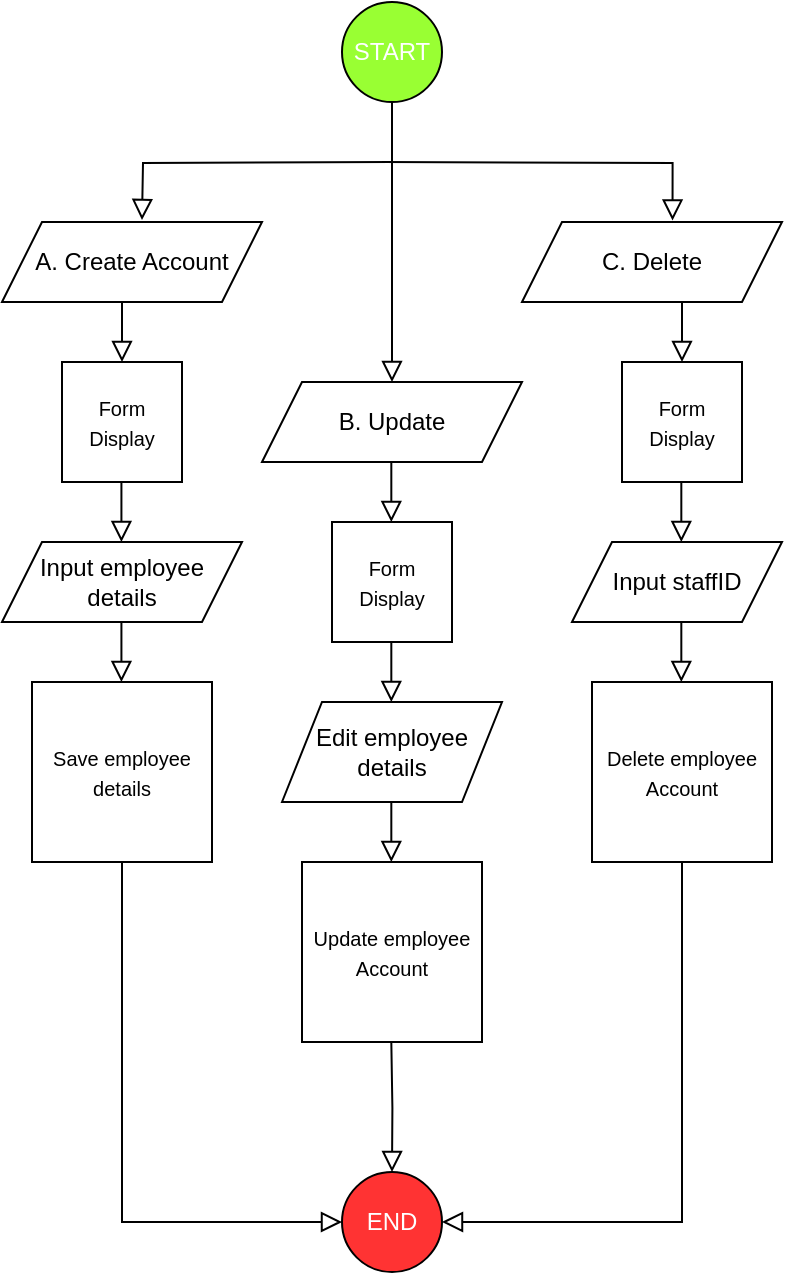 <mxfile version="26.0.12">
  <diagram id="C5RBs43oDa-KdzZeNtuy" name="Page-1">
    <mxGraphModel dx="1235" dy="1783" grid="1" gridSize="10" guides="1" tooltips="1" connect="1" arrows="1" fold="1" page="1" pageScale="1" pageWidth="827" pageHeight="1169" math="0" shadow="0">
      <root>
        <mxCell id="WIyWlLk6GJQsqaUBKTNV-0" />
        <mxCell id="WIyWlLk6GJQsqaUBKTNV-1" parent="WIyWlLk6GJQsqaUBKTNV-0" />
        <mxCell id="FHTCSGeZNcckAPXwZI9B-60" value="" style="group" vertex="1" connectable="0" parent="WIyWlLk6GJQsqaUBKTNV-1">
          <mxGeometry x="10" y="-50" width="390" height="635" as="geometry" />
        </mxCell>
        <mxCell id="FHTCSGeZNcckAPXwZI9B-17" value="&lt;font style=&quot;color: rgb(255, 255, 255);&quot;&gt;END&lt;/font&gt;" style="ellipse;whiteSpace=wrap;html=1;aspect=fixed;fillColor=#FF3333;strokeColor=#000000;" vertex="1" parent="FHTCSGeZNcckAPXwZI9B-60">
          <mxGeometry x="170" y="585" width="50" height="50" as="geometry" />
        </mxCell>
        <mxCell id="FHTCSGeZNcckAPXwZI9B-25" value="" style="group" vertex="1" connectable="0" parent="FHTCSGeZNcckAPXwZI9B-60">
          <mxGeometry y="110" width="130" height="320" as="geometry" />
        </mxCell>
        <mxCell id="WIyWlLk6GJQsqaUBKTNV-2" value="" style="rounded=0;html=1;jettySize=auto;orthogonalLoop=1;fontSize=11;endArrow=block;endFill=0;endSize=8;strokeWidth=1;shadow=0;labelBackgroundColor=none;edgeStyle=orthogonalEdgeStyle;" parent="FHTCSGeZNcckAPXwZI9B-25" edge="1">
          <mxGeometry relative="1" as="geometry">
            <mxPoint x="60" y="40" as="sourcePoint" />
            <mxPoint x="60" y="70" as="targetPoint" />
          </mxGeometry>
        </mxCell>
        <mxCell id="FHTCSGeZNcckAPXwZI9B-7" value="&lt;font style=&quot;font-size: 10px;&quot;&gt;Form Display&lt;/font&gt;&lt;span style=&quot;color: rgba(0, 0, 0, 0); font-family: monospace; font-size: 0px; text-align: start; text-wrap-mode: nowrap;&quot;&gt;%3CmxGraphModel%3E%3Croot%3E%3CmxCell%20id%3D%220%22%2F%3E%3CmxCell%20id%3D%221%22%20parent%3D%220%22%2F%3E%3CmxCell%20id%3D%222%22%20value%3D%22B.%20Update%22%20style%3D%22shape%3Dparallelogram%3Bperimeter%3DparallelogramPerimeter%3BwhiteSpace%3Dwrap%3Bhtml%3D1%3BfixedSize%3D1%3B%22%20vertex%3D%221%22%20parent%3D%221%22%3E%3CmxGeometry%20x%3D%22140%22%20y%3D%22140%22%20width%3D%22130%22%20height%3D%2240%22%20as%3D%22geometry%22%2F%3E%3C%2FmxCell%3E%3C%2Froot%3E%3C%2FmxGraphModel%3E&lt;/span&gt;" style="whiteSpace=wrap;html=1;aspect=fixed;" vertex="1" parent="FHTCSGeZNcckAPXwZI9B-25">
          <mxGeometry x="30" y="70" width="60" height="60" as="geometry" />
        </mxCell>
        <mxCell id="FHTCSGeZNcckAPXwZI9B-9" value="" style="rounded=0;html=1;jettySize=auto;orthogonalLoop=1;fontSize=11;endArrow=block;endFill=0;endSize=8;strokeWidth=1;shadow=0;labelBackgroundColor=none;edgeStyle=orthogonalEdgeStyle;" edge="1" parent="FHTCSGeZNcckAPXwZI9B-25">
          <mxGeometry relative="1" as="geometry">
            <mxPoint x="59.71" y="130" as="sourcePoint" />
            <mxPoint x="59.71" y="160" as="targetPoint" />
          </mxGeometry>
        </mxCell>
        <mxCell id="FHTCSGeZNcckAPXwZI9B-10" value="" style="rounded=0;html=1;jettySize=auto;orthogonalLoop=1;fontSize=11;endArrow=block;endFill=0;endSize=8;strokeWidth=1;shadow=0;labelBackgroundColor=none;edgeStyle=orthogonalEdgeStyle;" edge="1" parent="FHTCSGeZNcckAPXwZI9B-25">
          <mxGeometry relative="1" as="geometry">
            <mxPoint x="59.71" y="200" as="sourcePoint" />
            <mxPoint x="59.71" y="230" as="targetPoint" />
          </mxGeometry>
        </mxCell>
        <mxCell id="FHTCSGeZNcckAPXwZI9B-11" value="&lt;span style=&quot;font-size: 10px;&quot;&gt;Save employee details&lt;/span&gt;" style="whiteSpace=wrap;html=1;aspect=fixed;" vertex="1" parent="FHTCSGeZNcckAPXwZI9B-25">
          <mxGeometry x="15" y="230" width="90" height="90" as="geometry" />
        </mxCell>
        <mxCell id="FHTCSGeZNcckAPXwZI9B-12" value="A. Create Account" style="shape=parallelogram;perimeter=parallelogramPerimeter;whiteSpace=wrap;html=1;fixedSize=1;" vertex="1" parent="FHTCSGeZNcckAPXwZI9B-25">
          <mxGeometry width="130" height="40" as="geometry" />
        </mxCell>
        <mxCell id="FHTCSGeZNcckAPXwZI9B-13" value="Input employee details" style="shape=parallelogram;perimeter=parallelogramPerimeter;whiteSpace=wrap;html=1;fixedSize=1;" vertex="1" parent="FHTCSGeZNcckAPXwZI9B-25">
          <mxGeometry y="160" width="120" height="40" as="geometry" />
        </mxCell>
        <mxCell id="FHTCSGeZNcckAPXwZI9B-32" value="" style="rounded=0;html=1;jettySize=auto;orthogonalLoop=1;fontSize=11;endArrow=block;endFill=0;endSize=8;strokeWidth=1;shadow=0;labelBackgroundColor=none;edgeStyle=orthogonalEdgeStyle;entryX=0.579;entryY=-0.018;entryDx=0;entryDy=0;entryPerimeter=0;" edge="1" parent="FHTCSGeZNcckAPXwZI9B-60" target="FHTCSGeZNcckAPXwZI9B-34">
          <mxGeometry relative="1" as="geometry">
            <mxPoint x="190" y="80" as="sourcePoint" />
            <mxPoint x="490" y="120" as="targetPoint" />
          </mxGeometry>
        </mxCell>
        <mxCell id="FHTCSGeZNcckAPXwZI9B-33" value="B. Update" style="shape=parallelogram;perimeter=parallelogramPerimeter;whiteSpace=wrap;html=1;fixedSize=1;" vertex="1" parent="FHTCSGeZNcckAPXwZI9B-60">
          <mxGeometry x="130" y="190" width="130" height="40" as="geometry" />
        </mxCell>
        <mxCell id="FHTCSGeZNcckAPXwZI9B-34" value="C. Delete" style="shape=parallelogram;perimeter=parallelogramPerimeter;whiteSpace=wrap;html=1;fixedSize=1;" vertex="1" parent="FHTCSGeZNcckAPXwZI9B-60">
          <mxGeometry x="260" y="110" width="130" height="40" as="geometry" />
        </mxCell>
        <mxCell id="FHTCSGeZNcckAPXwZI9B-35" value="&lt;font style=&quot;font-size: 10px;&quot;&gt;Form Display&lt;/font&gt;&lt;span style=&quot;color: rgba(0, 0, 0, 0); font-family: monospace; font-size: 0px; text-align: start; text-wrap-mode: nowrap;&quot;&gt;%3CmxGraphModel%3E%3Croot%3E%3CmxCell%20id%3D%220%22%2F%3E%3CmxCell%20id%3D%221%22%20parent%3D%220%22%2F%3E%3CmxCell%20id%3D%222%22%20value%3D%22B.%20Update%22%20style%3D%22shape%3Dparallelogram%3Bperimeter%3DparallelogramPerimeter%3BwhiteSpace%3Dwrap%3Bhtml%3D1%3BfixedSize%3D1%3B%22%20vertex%3D%221%22%20parent%3D%221%22%3E%3CmxGeometry%20x%3D%22140%22%20y%3D%22140%22%20width%3D%22130%22%20height%3D%2240%22%20as%3D%22geometry%22%2F%3E%3C%2FmxCell%3E%3C%2Froot%3E%3C%2FmxGraphModel%3E&lt;/span&gt;" style="whiteSpace=wrap;html=1;aspect=fixed;" vertex="1" parent="FHTCSGeZNcckAPXwZI9B-60">
          <mxGeometry x="165" y="260" width="60" height="60" as="geometry" />
        </mxCell>
        <mxCell id="FHTCSGeZNcckAPXwZI9B-37" value="Edit employee details" style="shape=parallelogram;perimeter=parallelogramPerimeter;whiteSpace=wrap;html=1;fixedSize=1;" vertex="1" parent="FHTCSGeZNcckAPXwZI9B-60">
          <mxGeometry x="140" y="350" width="110" height="50" as="geometry" />
        </mxCell>
        <mxCell id="FHTCSGeZNcckAPXwZI9B-40" value="&lt;span style=&quot;font-size: 10px;&quot;&gt;Update employee Account&lt;/span&gt;" style="whiteSpace=wrap;html=1;aspect=fixed;" vertex="1" parent="FHTCSGeZNcckAPXwZI9B-60">
          <mxGeometry x="150" y="430" width="90" height="90" as="geometry" />
        </mxCell>
        <mxCell id="FHTCSGeZNcckAPXwZI9B-44" value="" style="rounded=0;html=1;jettySize=auto;orthogonalLoop=1;fontSize=11;endArrow=block;endFill=0;endSize=8;strokeWidth=1;shadow=0;labelBackgroundColor=none;edgeStyle=orthogonalEdgeStyle;" edge="1" parent="FHTCSGeZNcckAPXwZI9B-60">
          <mxGeometry relative="1" as="geometry">
            <mxPoint x="194.66" y="230" as="sourcePoint" />
            <mxPoint x="194.66" y="260" as="targetPoint" />
          </mxGeometry>
        </mxCell>
        <mxCell id="FHTCSGeZNcckAPXwZI9B-45" value="" style="rounded=0;html=1;jettySize=auto;orthogonalLoop=1;fontSize=11;endArrow=block;endFill=0;endSize=8;strokeWidth=1;shadow=0;labelBackgroundColor=none;edgeStyle=orthogonalEdgeStyle;" edge="1" parent="FHTCSGeZNcckAPXwZI9B-60">
          <mxGeometry relative="1" as="geometry">
            <mxPoint x="194.66" y="320" as="sourcePoint" />
            <mxPoint x="194.66" y="350" as="targetPoint" />
          </mxGeometry>
        </mxCell>
        <mxCell id="FHTCSGeZNcckAPXwZI9B-46" value="" style="rounded=0;html=1;jettySize=auto;orthogonalLoop=1;fontSize=11;endArrow=block;endFill=0;endSize=8;strokeWidth=1;shadow=0;labelBackgroundColor=none;edgeStyle=orthogonalEdgeStyle;" edge="1" parent="FHTCSGeZNcckAPXwZI9B-60">
          <mxGeometry relative="1" as="geometry">
            <mxPoint x="194.66" y="400" as="sourcePoint" />
            <mxPoint x="194.66" y="430" as="targetPoint" />
          </mxGeometry>
        </mxCell>
        <mxCell id="FHTCSGeZNcckAPXwZI9B-47" value="" style="rounded=0;html=1;jettySize=auto;orthogonalLoop=1;fontSize=11;endArrow=block;endFill=0;endSize=8;strokeWidth=1;shadow=0;labelBackgroundColor=none;edgeStyle=orthogonalEdgeStyle;entryX=0.5;entryY=0;entryDx=0;entryDy=0;" edge="1" parent="FHTCSGeZNcckAPXwZI9B-60" target="FHTCSGeZNcckAPXwZI9B-17">
          <mxGeometry relative="1" as="geometry">
            <mxPoint x="194.66" y="520" as="sourcePoint" />
            <mxPoint x="194.66" y="550" as="targetPoint" />
          </mxGeometry>
        </mxCell>
        <mxCell id="FHTCSGeZNcckAPXwZI9B-49" value="&lt;font style=&quot;font-size: 10px;&quot;&gt;Form Display&lt;/font&gt;&lt;span style=&quot;color: rgba(0, 0, 0, 0); font-family: monospace; font-size: 0px; text-align: start; text-wrap-mode: nowrap;&quot;&gt;%3CmxGraphModel%3E%3Croot%3E%3CmxCell%20id%3D%220%22%2F%3E%3CmxCell%20id%3D%221%22%20parent%3D%220%22%2F%3E%3CmxCell%20id%3D%222%22%20value%3D%22B.%20Update%22%20style%3D%22shape%3Dparallelogram%3Bperimeter%3DparallelogramPerimeter%3BwhiteSpace%3Dwrap%3Bhtml%3D1%3BfixedSize%3D1%3B%22%20vertex%3D%221%22%20parent%3D%221%22%3E%3CmxGeometry%20x%3D%22140%22%20y%3D%22140%22%20width%3D%22130%22%20height%3D%2240%22%20as%3D%22geometry%22%2F%3E%3C%2FmxCell%3E%3C%2Froot%3E%3C%2FmxGraphModel%3E&lt;/span&gt;" style="whiteSpace=wrap;html=1;aspect=fixed;" vertex="1" parent="FHTCSGeZNcckAPXwZI9B-60">
          <mxGeometry x="310" y="180" width="60" height="60" as="geometry" />
        </mxCell>
        <mxCell id="FHTCSGeZNcckAPXwZI9B-51" value="" style="rounded=0;html=1;jettySize=auto;orthogonalLoop=1;fontSize=11;endArrow=block;endFill=0;endSize=8;strokeWidth=1;shadow=0;labelBackgroundColor=none;edgeStyle=orthogonalEdgeStyle;" edge="1" parent="FHTCSGeZNcckAPXwZI9B-60">
          <mxGeometry relative="1" as="geometry">
            <mxPoint x="340" y="150" as="sourcePoint" />
            <mxPoint x="340" y="180" as="targetPoint" />
          </mxGeometry>
        </mxCell>
        <mxCell id="FHTCSGeZNcckAPXwZI9B-52" value="Input staffID" style="shape=parallelogram;perimeter=parallelogramPerimeter;whiteSpace=wrap;html=1;fixedSize=1;" vertex="1" parent="FHTCSGeZNcckAPXwZI9B-60">
          <mxGeometry x="285" y="270" width="105" height="40" as="geometry" />
        </mxCell>
        <mxCell id="FHTCSGeZNcckAPXwZI9B-53" value="" style="rounded=0;html=1;jettySize=auto;orthogonalLoop=1;fontSize=11;endArrow=block;endFill=0;endSize=8;strokeWidth=1;shadow=0;labelBackgroundColor=none;edgeStyle=orthogonalEdgeStyle;" edge="1" parent="FHTCSGeZNcckAPXwZI9B-60">
          <mxGeometry relative="1" as="geometry">
            <mxPoint x="339.66" y="240" as="sourcePoint" />
            <mxPoint x="339.66" y="270" as="targetPoint" />
          </mxGeometry>
        </mxCell>
        <mxCell id="FHTCSGeZNcckAPXwZI9B-54" value="" style="rounded=0;html=1;jettySize=auto;orthogonalLoop=1;fontSize=11;endArrow=block;endFill=0;endSize=8;strokeWidth=1;shadow=0;labelBackgroundColor=none;edgeStyle=orthogonalEdgeStyle;" edge="1" parent="FHTCSGeZNcckAPXwZI9B-60">
          <mxGeometry relative="1" as="geometry">
            <mxPoint x="339.66" y="310" as="sourcePoint" />
            <mxPoint x="339.66" y="340" as="targetPoint" />
          </mxGeometry>
        </mxCell>
        <mxCell id="FHTCSGeZNcckAPXwZI9B-55" value="&lt;span style=&quot;font-size: 10px;&quot;&gt;Delete employee Account&lt;/span&gt;" style="whiteSpace=wrap;html=1;aspect=fixed;" vertex="1" parent="FHTCSGeZNcckAPXwZI9B-60">
          <mxGeometry x="295" y="340" width="90" height="90" as="geometry" />
        </mxCell>
        <mxCell id="FHTCSGeZNcckAPXwZI9B-57" value="" style="rounded=0;html=1;jettySize=auto;orthogonalLoop=1;fontSize=11;endArrow=block;endFill=0;endSize=8;strokeWidth=1;shadow=0;labelBackgroundColor=none;edgeStyle=orthogonalEdgeStyle;entryX=1;entryY=0.5;entryDx=0;entryDy=0;exitX=0.5;exitY=1;exitDx=0;exitDy=0;" edge="1" parent="FHTCSGeZNcckAPXwZI9B-60" source="FHTCSGeZNcckAPXwZI9B-55" target="FHTCSGeZNcckAPXwZI9B-17">
          <mxGeometry relative="1" as="geometry">
            <mxPoint x="500" y="450" as="sourcePoint" />
            <mxPoint x="500.34" y="515" as="targetPoint" />
            <Array as="points">
              <mxPoint x="340" y="610" />
            </Array>
          </mxGeometry>
        </mxCell>
        <mxCell id="FHTCSGeZNcckAPXwZI9B-58" value="" style="rounded=0;html=1;jettySize=auto;orthogonalLoop=1;fontSize=11;endArrow=block;endFill=0;endSize=8;strokeWidth=1;shadow=0;labelBackgroundColor=none;edgeStyle=orthogonalEdgeStyle;entryX=0;entryY=0.5;entryDx=0;entryDy=0;exitX=0.5;exitY=1;exitDx=0;exitDy=0;" edge="1" parent="FHTCSGeZNcckAPXwZI9B-60" target="FHTCSGeZNcckAPXwZI9B-17">
          <mxGeometry relative="1" as="geometry">
            <mxPoint x="60" y="430" as="sourcePoint" />
            <mxPoint x="-60" y="610" as="targetPoint" />
            <Array as="points">
              <mxPoint x="60" y="610" />
            </Array>
          </mxGeometry>
        </mxCell>
        <mxCell id="FHTCSGeZNcckAPXwZI9B-0" value="&lt;font style=&quot;color: rgb(255, 255, 255);&quot;&gt;START&lt;/font&gt;" style="ellipse;whiteSpace=wrap;html=1;aspect=fixed;fillColor=#99FF33;" vertex="1" parent="FHTCSGeZNcckAPXwZI9B-60">
          <mxGeometry x="170" width="50" height="50" as="geometry" />
        </mxCell>
        <mxCell id="FHTCSGeZNcckAPXwZI9B-5" value="" style="rounded=0;html=1;jettySize=auto;orthogonalLoop=1;fontSize=11;endArrow=block;endFill=0;endSize=8;strokeWidth=1;shadow=0;labelBackgroundColor=none;edgeStyle=orthogonalEdgeStyle;" edge="1" parent="FHTCSGeZNcckAPXwZI9B-60">
          <mxGeometry relative="1" as="geometry">
            <mxPoint x="195" y="50" as="sourcePoint" />
            <mxPoint x="195" y="190" as="targetPoint" />
          </mxGeometry>
        </mxCell>
        <mxCell id="FHTCSGeZNcckAPXwZI9B-59" value="" style="rounded=0;html=1;jettySize=auto;orthogonalLoop=1;fontSize=11;endArrow=block;endFill=0;endSize=8;strokeWidth=1;shadow=0;labelBackgroundColor=none;edgeStyle=orthogonalEdgeStyle;entryX=0.5;entryY=0;entryDx=0;entryDy=0;" edge="1" parent="FHTCSGeZNcckAPXwZI9B-60">
          <mxGeometry relative="1" as="geometry">
            <mxPoint x="195" y="80" as="sourcePoint" />
            <mxPoint x="70" y="109" as="targetPoint" />
          </mxGeometry>
        </mxCell>
      </root>
    </mxGraphModel>
  </diagram>
</mxfile>
